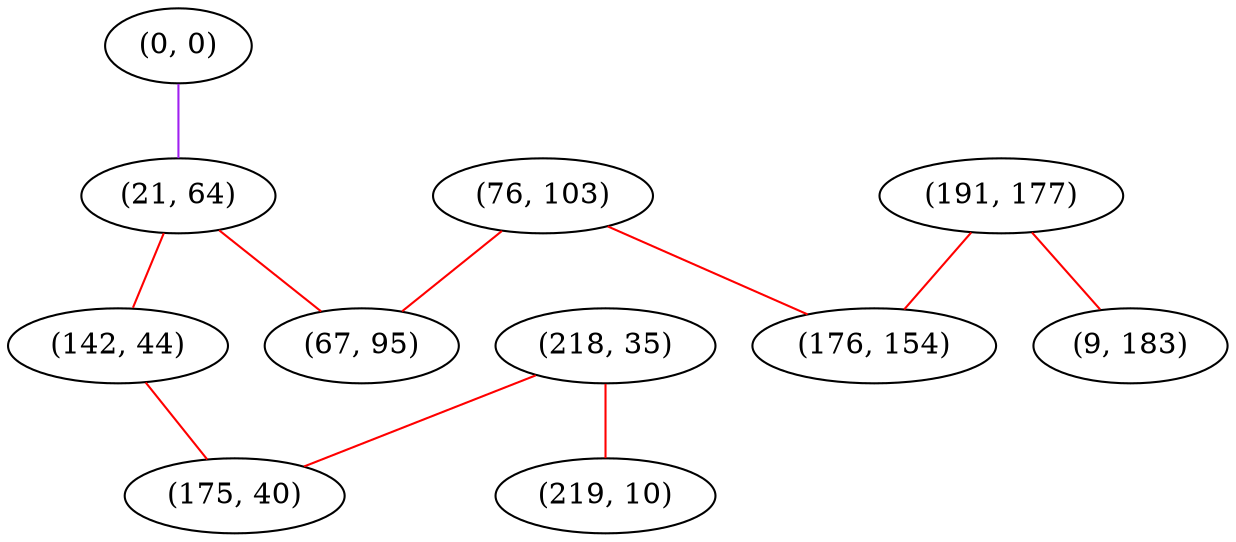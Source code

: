 graph "" {
"(0, 0)";
"(21, 64)";
"(142, 44)";
"(76, 103)";
"(218, 35)";
"(191, 177)";
"(67, 95)";
"(219, 10)";
"(175, 40)";
"(176, 154)";
"(9, 183)";
"(0, 0)" -- "(21, 64)"  [color=purple, key=0, weight=4];
"(21, 64)" -- "(67, 95)"  [color=red, key=0, weight=1];
"(21, 64)" -- "(142, 44)"  [color=red, key=0, weight=1];
"(142, 44)" -- "(175, 40)"  [color=red, key=0, weight=1];
"(76, 103)" -- "(67, 95)"  [color=red, key=0, weight=1];
"(76, 103)" -- "(176, 154)"  [color=red, key=0, weight=1];
"(218, 35)" -- "(219, 10)"  [color=red, key=0, weight=1];
"(218, 35)" -- "(175, 40)"  [color=red, key=0, weight=1];
"(191, 177)" -- "(176, 154)"  [color=red, key=0, weight=1];
"(191, 177)" -- "(9, 183)"  [color=red, key=0, weight=1];
}
